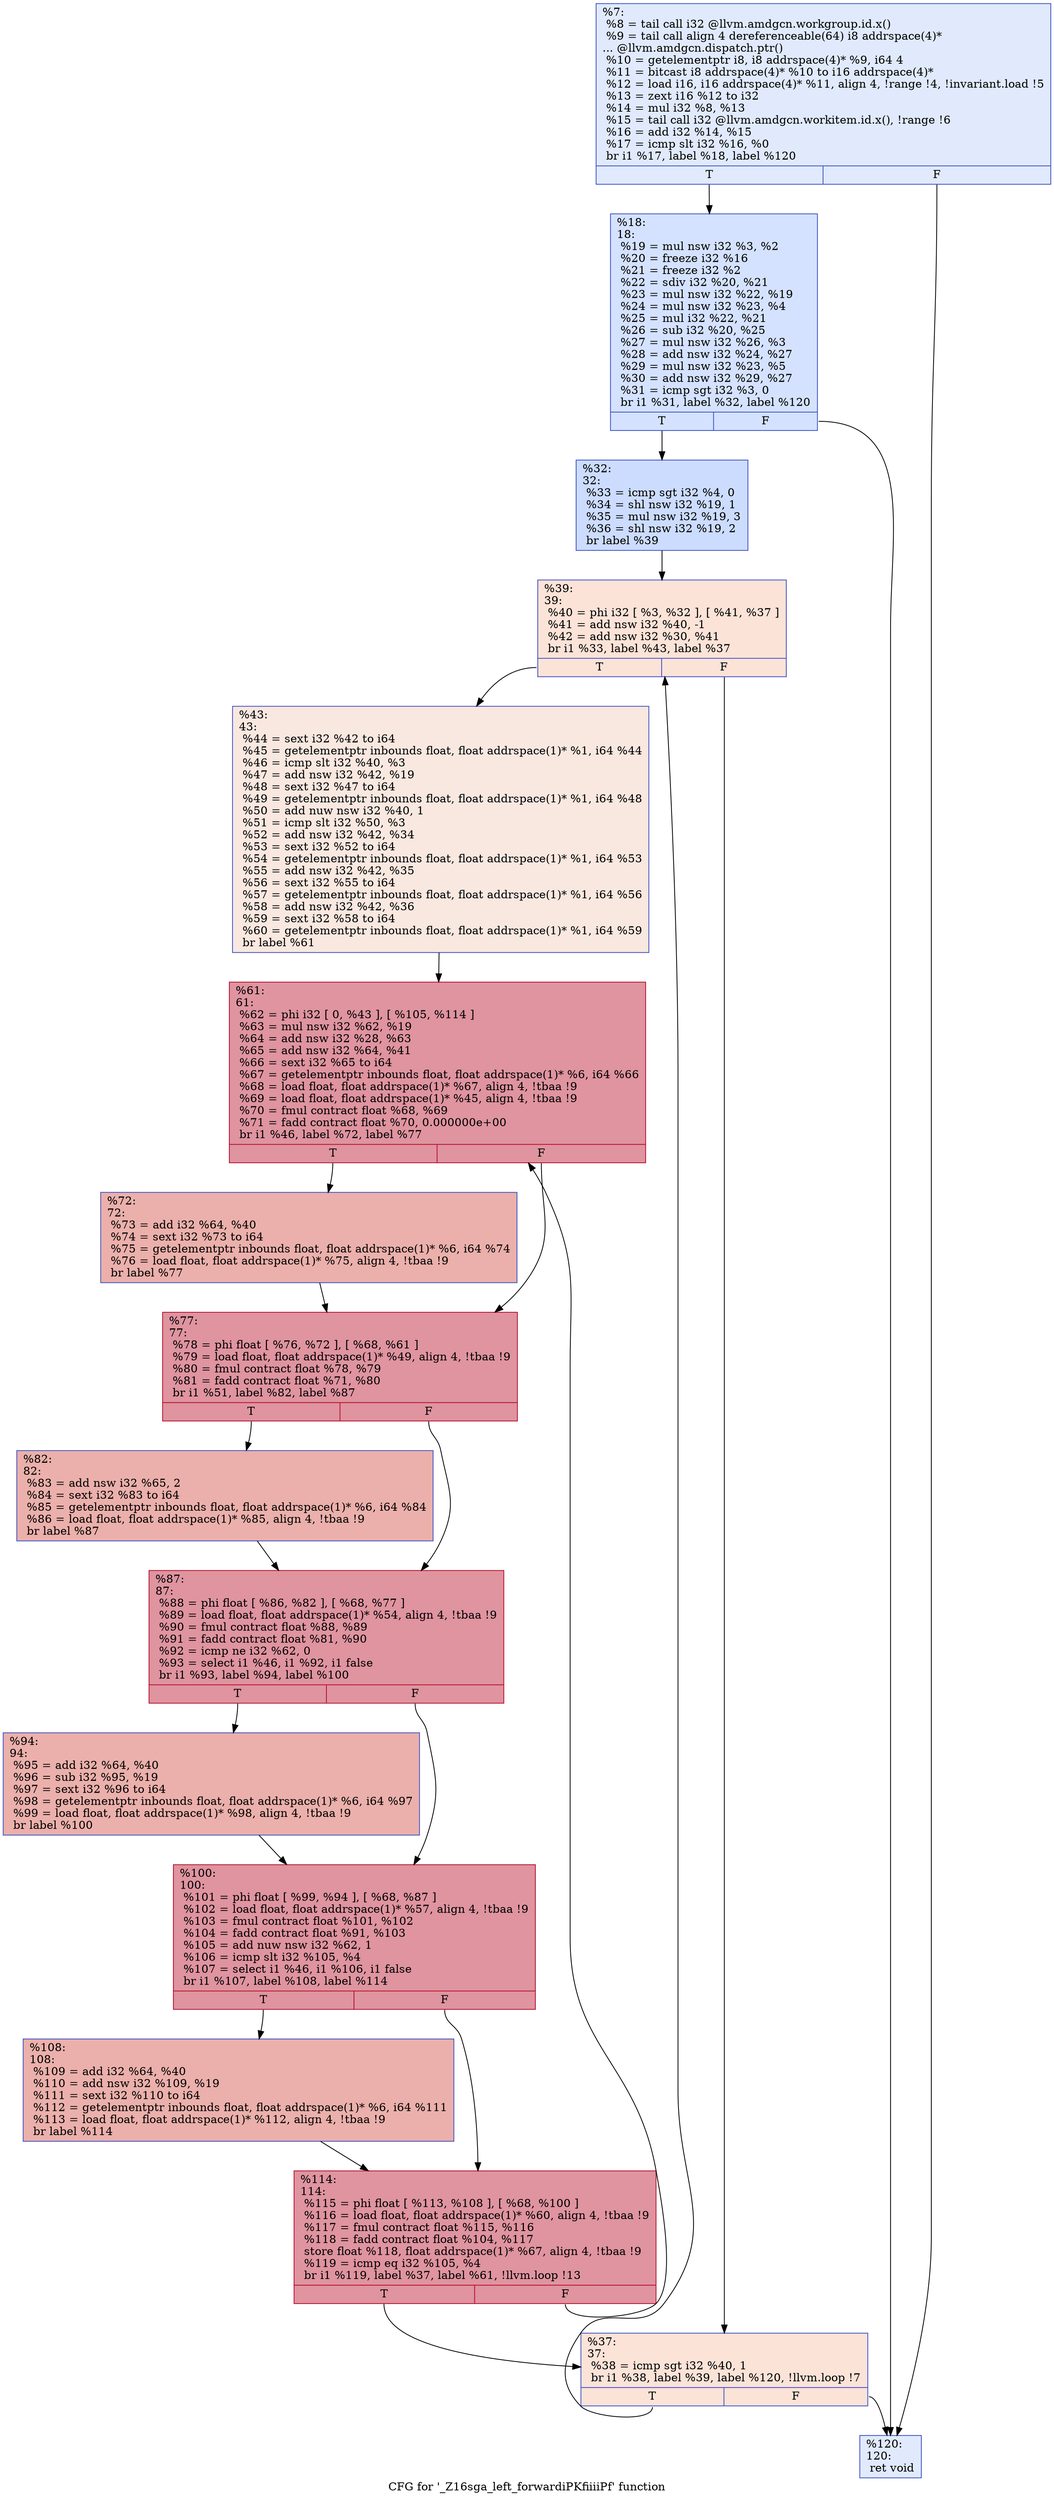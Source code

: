 digraph "CFG for '_Z16sga_left_forwardiPKfiiiiPf' function" {
	label="CFG for '_Z16sga_left_forwardiPKfiiiiPf' function";

	Node0x5c292e0 [shape=record,color="#3d50c3ff", style=filled, fillcolor="#b9d0f970",label="{%7:\l  %8 = tail call i32 @llvm.amdgcn.workgroup.id.x()\l  %9 = tail call align 4 dereferenceable(64) i8 addrspace(4)*\l... @llvm.amdgcn.dispatch.ptr()\l  %10 = getelementptr i8, i8 addrspace(4)* %9, i64 4\l  %11 = bitcast i8 addrspace(4)* %10 to i16 addrspace(4)*\l  %12 = load i16, i16 addrspace(4)* %11, align 4, !range !4, !invariant.load !5\l  %13 = zext i16 %12 to i32\l  %14 = mul i32 %8, %13\l  %15 = tail call i32 @llvm.amdgcn.workitem.id.x(), !range !6\l  %16 = add i32 %14, %15\l  %17 = icmp slt i32 %16, %0\l  br i1 %17, label %18, label %120\l|{<s0>T|<s1>F}}"];
	Node0x5c292e0:s0 -> Node0x5c2b210;
	Node0x5c292e0:s1 -> Node0x5c2b2a0;
	Node0x5c2b210 [shape=record,color="#3d50c3ff", style=filled, fillcolor="#9ebeff70",label="{%18:\l18:                                               \l  %19 = mul nsw i32 %3, %2\l  %20 = freeze i32 %16\l  %21 = freeze i32 %2\l  %22 = sdiv i32 %20, %21\l  %23 = mul nsw i32 %22, %19\l  %24 = mul nsw i32 %23, %4\l  %25 = mul i32 %22, %21\l  %26 = sub i32 %20, %25\l  %27 = mul nsw i32 %26, %3\l  %28 = add nsw i32 %24, %27\l  %29 = mul nsw i32 %23, %5\l  %30 = add nsw i32 %29, %27\l  %31 = icmp sgt i32 %3, 0\l  br i1 %31, label %32, label %120\l|{<s0>T|<s1>F}}"];
	Node0x5c2b210:s0 -> Node0x5c2baf0;
	Node0x5c2b210:s1 -> Node0x5c2b2a0;
	Node0x5c2baf0 [shape=record,color="#3d50c3ff", style=filled, fillcolor="#8caffe70",label="{%32:\l32:                                               \l  %33 = icmp sgt i32 %4, 0\l  %34 = shl nsw i32 %19, 1\l  %35 = mul nsw i32 %19, 3\l  %36 = shl nsw i32 %19, 2\l  br label %39\l}"];
	Node0x5c2baf0 -> Node0x5c2bfe0;
	Node0x5c2c0a0 [shape=record,color="#3d50c3ff", style=filled, fillcolor="#f6bfa670",label="{%37:\l37:                                               \l  %38 = icmp sgt i32 %40, 1\l  br i1 %38, label %39, label %120, !llvm.loop !7\l|{<s0>T|<s1>F}}"];
	Node0x5c2c0a0:s0 -> Node0x5c2bfe0;
	Node0x5c2c0a0:s1 -> Node0x5c2b2a0;
	Node0x5c2bfe0 [shape=record,color="#3d50c3ff", style=filled, fillcolor="#f6bfa670",label="{%39:\l39:                                               \l  %40 = phi i32 [ %3, %32 ], [ %41, %37 ]\l  %41 = add nsw i32 %40, -1\l  %42 = add nsw i32 %30, %41\l  br i1 %33, label %43, label %37\l|{<s0>T|<s1>F}}"];
	Node0x5c2bfe0:s0 -> Node0x5c2c5e0;
	Node0x5c2bfe0:s1 -> Node0x5c2c0a0;
	Node0x5c2c5e0 [shape=record,color="#3d50c3ff", style=filled, fillcolor="#f1ccb870",label="{%43:\l43:                                               \l  %44 = sext i32 %42 to i64\l  %45 = getelementptr inbounds float, float addrspace(1)* %1, i64 %44\l  %46 = icmp slt i32 %40, %3\l  %47 = add nsw i32 %42, %19\l  %48 = sext i32 %47 to i64\l  %49 = getelementptr inbounds float, float addrspace(1)* %1, i64 %48\l  %50 = add nuw nsw i32 %40, 1\l  %51 = icmp slt i32 %50, %3\l  %52 = add nsw i32 %42, %34\l  %53 = sext i32 %52 to i64\l  %54 = getelementptr inbounds float, float addrspace(1)* %1, i64 %53\l  %55 = add nsw i32 %42, %35\l  %56 = sext i32 %55 to i64\l  %57 = getelementptr inbounds float, float addrspace(1)* %1, i64 %56\l  %58 = add nsw i32 %42, %36\l  %59 = sext i32 %58 to i64\l  %60 = getelementptr inbounds float, float addrspace(1)* %1, i64 %59\l  br label %61\l}"];
	Node0x5c2c5e0 -> Node0x5c2d020;
	Node0x5c2d020 [shape=record,color="#b70d28ff", style=filled, fillcolor="#b70d2870",label="{%61:\l61:                                               \l  %62 = phi i32 [ 0, %43 ], [ %105, %114 ]\l  %63 = mul nsw i32 %62, %19\l  %64 = add nsw i32 %28, %63\l  %65 = add nsw i32 %64, %41\l  %66 = sext i32 %65 to i64\l  %67 = getelementptr inbounds float, float addrspace(1)* %6, i64 %66\l  %68 = load float, float addrspace(1)* %67, align 4, !tbaa !9\l  %69 = load float, float addrspace(1)* %45, align 4, !tbaa !9\l  %70 = fmul contract float %68, %69\l  %71 = fadd contract float %70, 0.000000e+00\l  br i1 %46, label %72, label %77\l|{<s0>T|<s1>F}}"];
	Node0x5c2d020:s0 -> Node0x5c2ea70;
	Node0x5c2d020:s1 -> Node0x5c2eb00;
	Node0x5c2ea70 [shape=record,color="#3d50c3ff", style=filled, fillcolor="#d24b4070",label="{%72:\l72:                                               \l  %73 = add i32 %64, %40\l  %74 = sext i32 %73 to i64\l  %75 = getelementptr inbounds float, float addrspace(1)* %6, i64 %74\l  %76 = load float, float addrspace(1)* %75, align 4, !tbaa !9\l  br label %77\l}"];
	Node0x5c2ea70 -> Node0x5c2eb00;
	Node0x5c2eb00 [shape=record,color="#b70d28ff", style=filled, fillcolor="#b70d2870",label="{%77:\l77:                                               \l  %78 = phi float [ %76, %72 ], [ %68, %61 ]\l  %79 = load float, float addrspace(1)* %49, align 4, !tbaa !9\l  %80 = fmul contract float %78, %79\l  %81 = fadd contract float %71, %80\l  br i1 %51, label %82, label %87\l|{<s0>T|<s1>F}}"];
	Node0x5c2eb00:s0 -> Node0x5c2f100;
	Node0x5c2eb00:s1 -> Node0x5c2f150;
	Node0x5c2f100 [shape=record,color="#3d50c3ff", style=filled, fillcolor="#d24b4070",label="{%82:\l82:                                               \l  %83 = add nsw i32 %65, 2\l  %84 = sext i32 %83 to i64\l  %85 = getelementptr inbounds float, float addrspace(1)* %6, i64 %84\l  %86 = load float, float addrspace(1)* %85, align 4, !tbaa !9\l  br label %87\l}"];
	Node0x5c2f100 -> Node0x5c2f150;
	Node0x5c2f150 [shape=record,color="#b70d28ff", style=filled, fillcolor="#b70d2870",label="{%87:\l87:                                               \l  %88 = phi float [ %86, %82 ], [ %68, %77 ]\l  %89 = load float, float addrspace(1)* %54, align 4, !tbaa !9\l  %90 = fmul contract float %88, %89\l  %91 = fadd contract float %81, %90\l  %92 = icmp ne i32 %62, 0\l  %93 = select i1 %46, i1 %92, i1 false\l  br i1 %93, label %94, label %100\l|{<s0>T|<s1>F}}"];
	Node0x5c2f150:s0 -> Node0x5c2f850;
	Node0x5c2f150:s1 -> Node0x5c2f8a0;
	Node0x5c2f850 [shape=record,color="#3d50c3ff", style=filled, fillcolor="#d24b4070",label="{%94:\l94:                                               \l  %95 = add i32 %64, %40\l  %96 = sub i32 %95, %19\l  %97 = sext i32 %96 to i64\l  %98 = getelementptr inbounds float, float addrspace(1)* %6, i64 %97\l  %99 = load float, float addrspace(1)* %98, align 4, !tbaa !9\l  br label %100\l}"];
	Node0x5c2f850 -> Node0x5c2f8a0;
	Node0x5c2f8a0 [shape=record,color="#b70d28ff", style=filled, fillcolor="#b70d2870",label="{%100:\l100:                                              \l  %101 = phi float [ %99, %94 ], [ %68, %87 ]\l  %102 = load float, float addrspace(1)* %57, align 4, !tbaa !9\l  %103 = fmul contract float %101, %102\l  %104 = fadd contract float %91, %103\l  %105 = add nuw nsw i32 %62, 1\l  %106 = icmp slt i32 %105, %4\l  %107 = select i1 %46, i1 %106, i1 false\l  br i1 %107, label %108, label %114\l|{<s0>T|<s1>F}}"];
	Node0x5c2f8a0:s0 -> Node0x5c300f0;
	Node0x5c2f8a0:s1 -> Node0x5c2d0e0;
	Node0x5c300f0 [shape=record,color="#3d50c3ff", style=filled, fillcolor="#d24b4070",label="{%108:\l108:                                              \l  %109 = add i32 %64, %40\l  %110 = add nsw i32 %109, %19\l  %111 = sext i32 %110 to i64\l  %112 = getelementptr inbounds float, float addrspace(1)* %6, i64 %111\l  %113 = load float, float addrspace(1)* %112, align 4, !tbaa !9\l  br label %114\l}"];
	Node0x5c300f0 -> Node0x5c2d0e0;
	Node0x5c2d0e0 [shape=record,color="#b70d28ff", style=filled, fillcolor="#b70d2870",label="{%114:\l114:                                              \l  %115 = phi float [ %113, %108 ], [ %68, %100 ]\l  %116 = load float, float addrspace(1)* %60, align 4, !tbaa !9\l  %117 = fmul contract float %115, %116\l  %118 = fadd contract float %104, %117\l  store float %118, float addrspace(1)* %67, align 4, !tbaa !9\l  %119 = icmp eq i32 %105, %4\l  br i1 %119, label %37, label %61, !llvm.loop !13\l|{<s0>T|<s1>F}}"];
	Node0x5c2d0e0:s0 -> Node0x5c2c0a0;
	Node0x5c2d0e0:s1 -> Node0x5c2d020;
	Node0x5c2b2a0 [shape=record,color="#3d50c3ff", style=filled, fillcolor="#b9d0f970",label="{%120:\l120:                                              \l  ret void\l}"];
}
